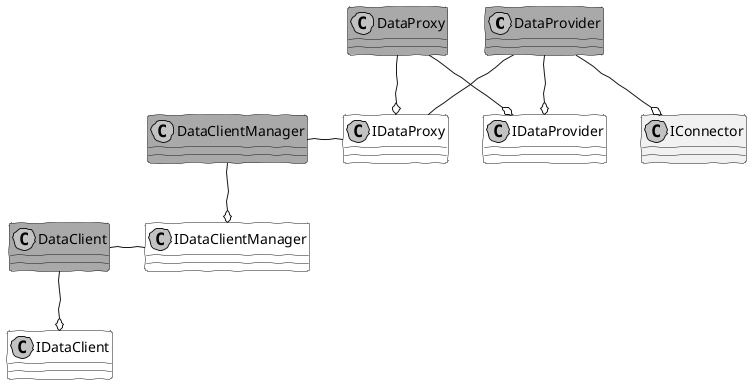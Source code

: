 @startuml
skinparam handwritten true
skinparam monochrome true

class DataProvider      #darkgray
class DataProxy         #darkgray
class DataClientManager #darkgray
class DataClient        #darkgray

class IDataProvider      #white
class IDataProxy         #white
class IDataClientManager #white
class IDataClient        #white


DataProvider --o IDataProvider
DataProxy    --o IDataProxy
DataClientManager --o IDataClientManager
DataClient   --o IDataClient

DataClient        - IDataClientManager
DataClientManager - IDataProxy
DataProxy --o IDataProvider
DataProvider --o IConnector
DataProvider - IDataProxy

@enduml
